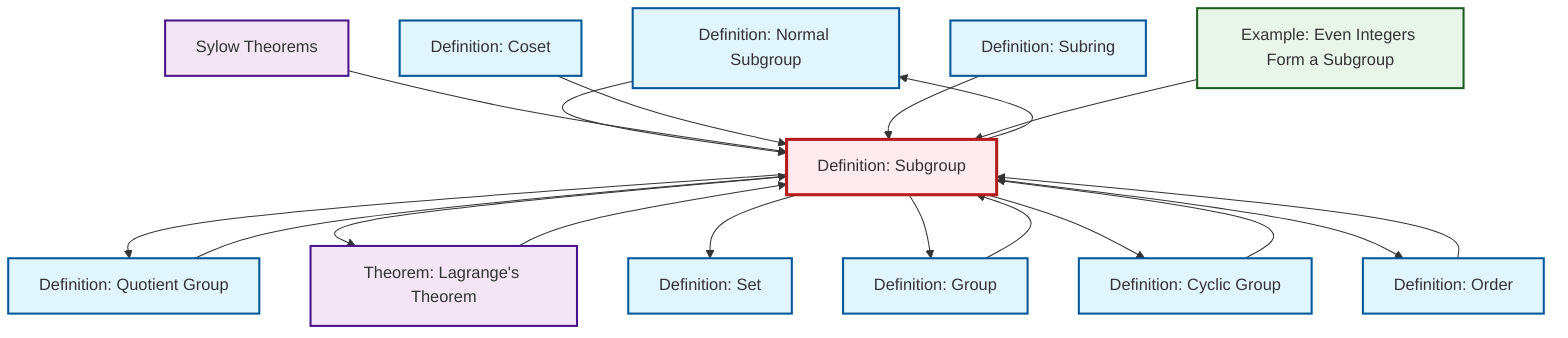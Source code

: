 graph TD
    classDef definition fill:#e1f5fe,stroke:#01579b,stroke-width:2px
    classDef theorem fill:#f3e5f5,stroke:#4a148c,stroke-width:2px
    classDef axiom fill:#fff3e0,stroke:#e65100,stroke-width:2px
    classDef example fill:#e8f5e9,stroke:#1b5e20,stroke-width:2px
    classDef current fill:#ffebee,stroke:#b71c1c,stroke-width:3px
    def-normal-subgroup["Definition: Normal Subgroup"]:::definition
    thm-lagrange["Theorem: Lagrange's Theorem"]:::theorem
    def-group["Definition: Group"]:::definition
    def-set["Definition: Set"]:::definition
    def-cyclic-group["Definition: Cyclic Group"]:::definition
    def-subgroup["Definition: Subgroup"]:::definition
    def-quotient-group["Definition: Quotient Group"]:::definition
    def-subring["Definition: Subring"]:::definition
    thm-sylow["Sylow Theorems"]:::theorem
    def-coset["Definition: Coset"]:::definition
    def-order["Definition: Order"]:::definition
    ex-even-integers-subgroup["Example: Even Integers Form a Subgroup"]:::example
    def-cyclic-group --> def-subgroup
    def-normal-subgroup --> def-subgroup
    def-subgroup --> def-quotient-group
    thm-sylow --> def-subgroup
    def-subgroup --> thm-lagrange
    def-subgroup --> def-normal-subgroup
    def-coset --> def-subgroup
    def-order --> def-subgroup
    thm-lagrange --> def-subgroup
    def-subring --> def-subgroup
    def-subgroup --> def-set
    def-group --> def-subgroup
    def-quotient-group --> def-subgroup
    def-subgroup --> def-group
    def-subgroup --> def-cyclic-group
    def-subgroup --> def-order
    ex-even-integers-subgroup --> def-subgroup
    class def-subgroup current